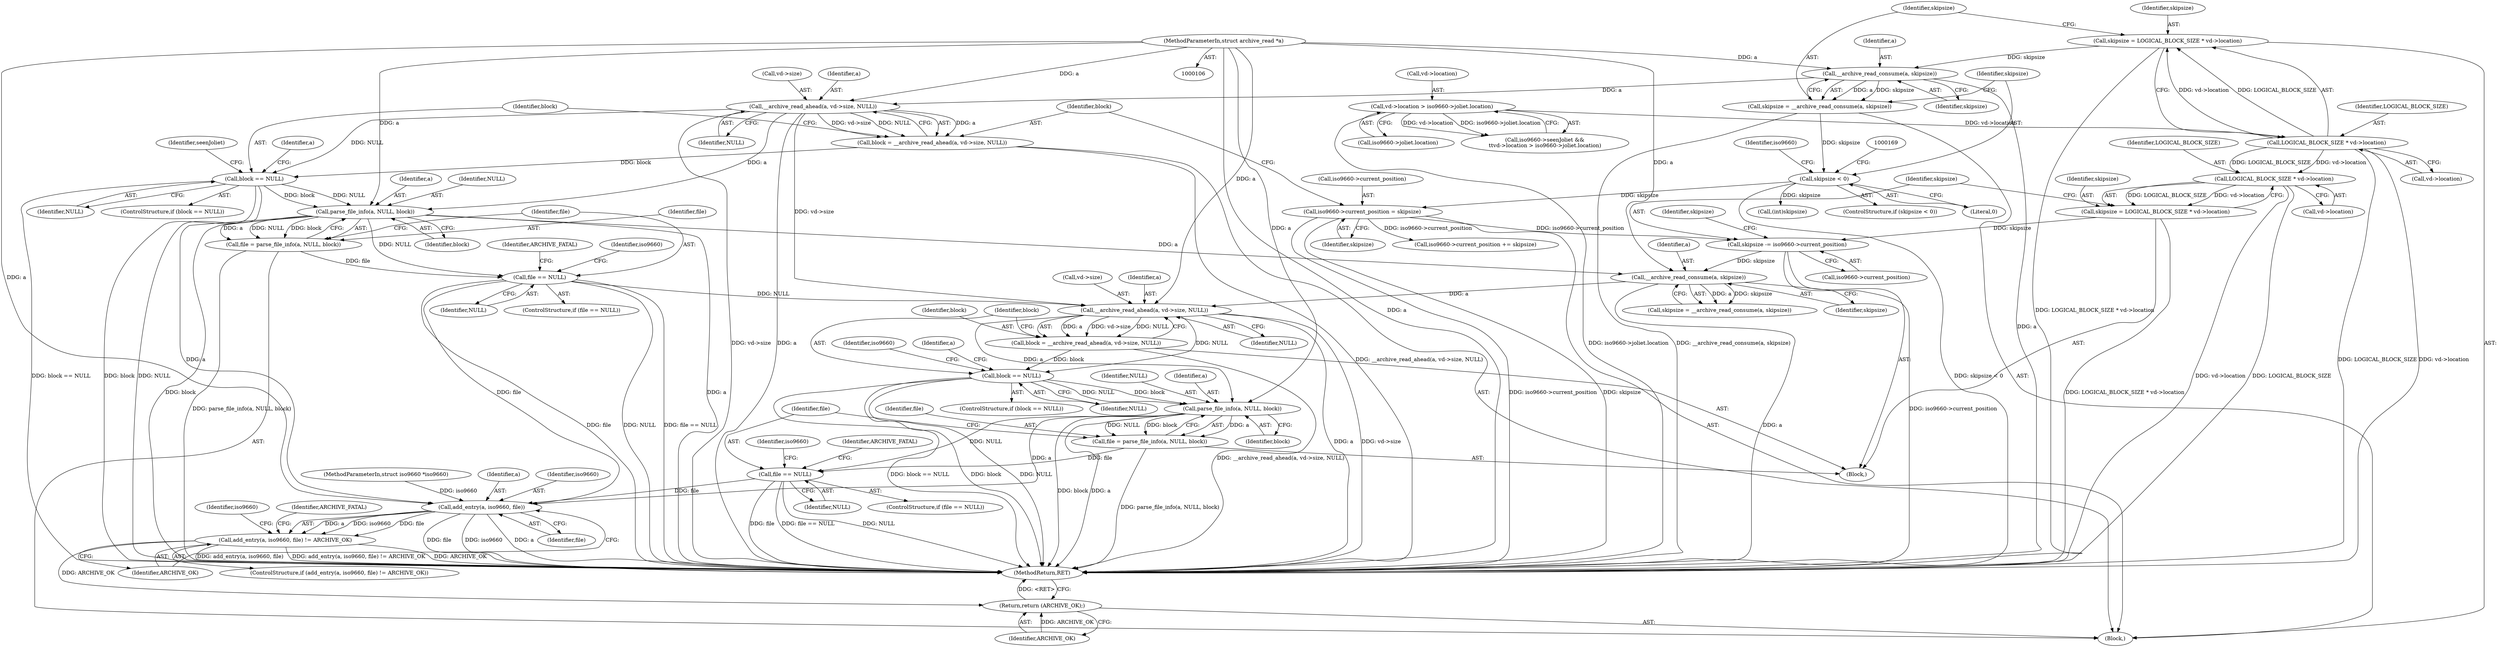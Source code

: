 digraph "1_libarchive_3ad08e01b4d253c66ae56414886089684155af22@API" {
"1000300" [label="(Call,__archive_read_ahead(a, vd->size, NULL))"];
"1000282" [label="(Call,__archive_read_consume(a, skipsize))"];
"1000210" [label="(Call,parse_file_info(a, NULL, block))"];
"1000178" [label="(Call,__archive_read_ahead(a, vd->size, NULL))"];
"1000160" [label="(Call,__archive_read_consume(a, skipsize))"];
"1000107" [label="(MethodParameterIn,struct archive_read *a)"];
"1000151" [label="(Call,skipsize = LOGICAL_BLOCK_SIZE * vd->location)"];
"1000153" [label="(Call,LOGICAL_BLOCK_SIZE * vd->location)"];
"1000136" [label="(Call,vd->location > iso9660->joliet.location)"];
"1000185" [label="(Call,block == NULL)"];
"1000176" [label="(Call,block = __archive_read_ahead(a, vd->size, NULL))"];
"1000275" [label="(Call,skipsize -= iso9660->current_position)"];
"1000171" [label="(Call,iso9660->current_position = skipsize)"];
"1000164" [label="(Call,skipsize < 0)"];
"1000158" [label="(Call,skipsize = __archive_read_consume(a, skipsize))"];
"1000268" [label="(Call,skipsize = LOGICAL_BLOCK_SIZE * vd->location)"];
"1000270" [label="(Call,LOGICAL_BLOCK_SIZE * vd->location)"];
"1000215" [label="(Call,file == NULL)"];
"1000208" [label="(Call,file = parse_file_info(a, NULL, block))"];
"1000298" [label="(Call,block = __archive_read_ahead(a, vd->size, NULL))"];
"1000307" [label="(Call,block == NULL)"];
"1000327" [label="(Call,parse_file_info(a, NULL, block))"];
"1000325" [label="(Call,file = parse_file_info(a, NULL, block))"];
"1000332" [label="(Call,file == NULL)"];
"1000344" [label="(Call,add_entry(a, iso9660, file))"];
"1000343" [label="(Call,add_entry(a, iso9660, file) != ARCHIVE_OK)"];
"1000370" [label="(Return,return (ARCHIVE_OK);)"];
"1000140" [label="(Call,iso9660->joliet.location)"];
"1000172" [label="(Call,iso9660->current_position)"];
"1000136" [label="(Call,vd->location > iso9660->joliet.location)"];
"1000192" [label="(Identifier,a)"];
"1000213" [label="(Identifier,block)"];
"1000298" [label="(Call,block = __archive_read_ahead(a, vd->size, NULL))"];
"1000171" [label="(Call,iso9660->current_position = skipsize)"];
"1000212" [label="(Identifier,NULL)"];
"1000151" [label="(Call,skipsize = LOGICAL_BLOCK_SIZE * vd->location)"];
"1000348" [label="(Identifier,ARCHIVE_OK)"];
"1000269" [label="(Identifier,skipsize)"];
"1000326" [label="(Identifier,file)"];
"1000307" [label="(Call,block == NULL)"];
"1000164" [label="(Call,skipsize < 0)"];
"1000163" [label="(ControlStructure,if (skipsize < 0))"];
"1000186" [label="(Identifier,block)"];
"1000350" [label="(Identifier,ARCHIVE_FATAL)"];
"1000300" [label="(Call,__archive_read_ahead(a, vd->size, NULL))"];
"1000162" [label="(Identifier,skipsize)"];
"1000209" [label="(Identifier,file)"];
"1000370" [label="(Return,return (ARCHIVE_OK);)"];
"1000208" [label="(Call,file = parse_file_info(a, NULL, block))"];
"1000261" [label="(Block,)"];
"1000282" [label="(Call,__archive_read_consume(a, skipsize))"];
"1000344" [label="(Call,add_entry(a, iso9660, file))"];
"1000330" [label="(Identifier,block)"];
"1000276" [label="(Identifier,skipsize)"];
"1000271" [label="(Identifier,LOGICAL_BLOCK_SIZE)"];
"1000371" [label="(Identifier,ARCHIVE_OK)"];
"1000215" [label="(Call,file == NULL)"];
"1000325" [label="(Call,file = parse_file_info(a, NULL, block))"];
"1000322" [label="(Identifier,iso9660)"];
"1000153" [label="(Call,LOGICAL_BLOCK_SIZE * vd->location)"];
"1000331" [label="(ControlStructure,if (file == NULL))"];
"1000160" [label="(Call,__archive_read_consume(a, skipsize))"];
"1000222" [label="(Identifier,iso9660)"];
"1000185" [label="(Call,block == NULL)"];
"1000280" [label="(Call,skipsize = __archive_read_consume(a, skipsize))"];
"1000158" [label="(Call,skipsize = __archive_read_consume(a, skipsize))"];
"1000293" [label="(Call,iso9660->current_position += skipsize)"];
"1000166" [label="(Literal,0)"];
"1000219" [label="(Identifier,ARCHIVE_FATAL)"];
"1000108" [label="(MethodParameterIn,struct iso9660 *iso9660)"];
"1000137" [label="(Call,vd->location)"];
"1000161" [label="(Identifier,a)"];
"1000333" [label="(Identifier,file)"];
"1000177" [label="(Identifier,block)"];
"1000270" [label="(Call,LOGICAL_BLOCK_SIZE * vd->location)"];
"1000306" [label="(ControlStructure,if (block == NULL))"];
"1000353" [label="(Identifier,iso9660)"];
"1000109" [label="(Block,)"];
"1000159" [label="(Identifier,skipsize)"];
"1000187" [label="(Identifier,NULL)"];
"1000283" [label="(Identifier,a)"];
"1000183" [label="(Identifier,NULL)"];
"1000152" [label="(Identifier,skipsize)"];
"1000210" [label="(Call,parse_file_info(a, NULL, block))"];
"1000328" [label="(Identifier,a)"];
"1000132" [label="(Call,iso9660->seenJoliet &&\n\t\tvd->location > iso9660->joliet.location)"];
"1000175" [label="(Identifier,skipsize)"];
"1000199" [label="(Identifier,seenJoliet)"];
"1000107" [label="(MethodParameterIn,struct archive_read *a)"];
"1000178" [label="(Call,__archive_read_ahead(a, vd->size, NULL))"];
"1000334" [label="(Identifier,NULL)"];
"1000345" [label="(Identifier,a)"];
"1000343" [label="(Call,add_entry(a, iso9660, file) != ARCHIVE_OK)"];
"1000184" [label="(ControlStructure,if (block == NULL))"];
"1000284" [label="(Identifier,skipsize)"];
"1000339" [label="(Identifier,iso9660)"];
"1000154" [label="(Identifier,LOGICAL_BLOCK_SIZE)"];
"1000155" [label="(Call,vd->location)"];
"1000216" [label="(Identifier,file)"];
"1000342" [label="(ControlStructure,if (add_entry(a, iso9660, file) != ARCHIVE_OK))"];
"1000179" [label="(Identifier,a)"];
"1000302" [label="(Call,vd->size)"];
"1000305" [label="(Identifier,NULL)"];
"1000217" [label="(Identifier,NULL)"];
"1000168" [label="(Call,(int)skipsize)"];
"1000268" [label="(Call,skipsize = LOGICAL_BLOCK_SIZE * vd->location)"];
"1000275" [label="(Call,skipsize -= iso9660->current_position)"];
"1000176" [label="(Call,block = __archive_read_ahead(a, vd->size, NULL))"];
"1000346" [label="(Identifier,iso9660)"];
"1000347" [label="(Identifier,file)"];
"1000372" [label="(MethodReturn,RET)"];
"1000272" [label="(Call,vd->location)"];
"1000299" [label="(Identifier,block)"];
"1000329" [label="(Identifier,NULL)"];
"1000173" [label="(Identifier,iso9660)"];
"1000165" [label="(Identifier,skipsize)"];
"1000277" [label="(Call,iso9660->current_position)"];
"1000336" [label="(Identifier,ARCHIVE_FATAL)"];
"1000281" [label="(Identifier,skipsize)"];
"1000309" [label="(Identifier,NULL)"];
"1000301" [label="(Identifier,a)"];
"1000214" [label="(ControlStructure,if (file == NULL))"];
"1000314" [label="(Identifier,a)"];
"1000180" [label="(Call,vd->size)"];
"1000211" [label="(Identifier,a)"];
"1000332" [label="(Call,file == NULL)"];
"1000308" [label="(Identifier,block)"];
"1000327" [label="(Call,parse_file_info(a, NULL, block))"];
"1000300" -> "1000298"  [label="AST: "];
"1000300" -> "1000305"  [label="CFG: "];
"1000301" -> "1000300"  [label="AST: "];
"1000302" -> "1000300"  [label="AST: "];
"1000305" -> "1000300"  [label="AST: "];
"1000298" -> "1000300"  [label="CFG: "];
"1000300" -> "1000372"  [label="DDG: a"];
"1000300" -> "1000372"  [label="DDG: vd->size"];
"1000300" -> "1000298"  [label="DDG: a"];
"1000300" -> "1000298"  [label="DDG: vd->size"];
"1000300" -> "1000298"  [label="DDG: NULL"];
"1000282" -> "1000300"  [label="DDG: a"];
"1000107" -> "1000300"  [label="DDG: a"];
"1000178" -> "1000300"  [label="DDG: vd->size"];
"1000215" -> "1000300"  [label="DDG: NULL"];
"1000300" -> "1000307"  [label="DDG: NULL"];
"1000300" -> "1000327"  [label="DDG: a"];
"1000282" -> "1000280"  [label="AST: "];
"1000282" -> "1000284"  [label="CFG: "];
"1000283" -> "1000282"  [label="AST: "];
"1000284" -> "1000282"  [label="AST: "];
"1000280" -> "1000282"  [label="CFG: "];
"1000282" -> "1000372"  [label="DDG: a"];
"1000282" -> "1000280"  [label="DDG: a"];
"1000282" -> "1000280"  [label="DDG: skipsize"];
"1000210" -> "1000282"  [label="DDG: a"];
"1000107" -> "1000282"  [label="DDG: a"];
"1000275" -> "1000282"  [label="DDG: skipsize"];
"1000210" -> "1000208"  [label="AST: "];
"1000210" -> "1000213"  [label="CFG: "];
"1000211" -> "1000210"  [label="AST: "];
"1000212" -> "1000210"  [label="AST: "];
"1000213" -> "1000210"  [label="AST: "];
"1000208" -> "1000210"  [label="CFG: "];
"1000210" -> "1000372"  [label="DDG: block"];
"1000210" -> "1000372"  [label="DDG: a"];
"1000210" -> "1000208"  [label="DDG: a"];
"1000210" -> "1000208"  [label="DDG: NULL"];
"1000210" -> "1000208"  [label="DDG: block"];
"1000178" -> "1000210"  [label="DDG: a"];
"1000107" -> "1000210"  [label="DDG: a"];
"1000185" -> "1000210"  [label="DDG: NULL"];
"1000185" -> "1000210"  [label="DDG: block"];
"1000210" -> "1000215"  [label="DDG: NULL"];
"1000210" -> "1000344"  [label="DDG: a"];
"1000178" -> "1000176"  [label="AST: "];
"1000178" -> "1000183"  [label="CFG: "];
"1000179" -> "1000178"  [label="AST: "];
"1000180" -> "1000178"  [label="AST: "];
"1000183" -> "1000178"  [label="AST: "];
"1000176" -> "1000178"  [label="CFG: "];
"1000178" -> "1000372"  [label="DDG: a"];
"1000178" -> "1000372"  [label="DDG: vd->size"];
"1000178" -> "1000176"  [label="DDG: a"];
"1000178" -> "1000176"  [label="DDG: vd->size"];
"1000178" -> "1000176"  [label="DDG: NULL"];
"1000160" -> "1000178"  [label="DDG: a"];
"1000107" -> "1000178"  [label="DDG: a"];
"1000178" -> "1000185"  [label="DDG: NULL"];
"1000160" -> "1000158"  [label="AST: "];
"1000160" -> "1000162"  [label="CFG: "];
"1000161" -> "1000160"  [label="AST: "];
"1000162" -> "1000160"  [label="AST: "];
"1000158" -> "1000160"  [label="CFG: "];
"1000160" -> "1000372"  [label="DDG: a"];
"1000160" -> "1000158"  [label="DDG: a"];
"1000160" -> "1000158"  [label="DDG: skipsize"];
"1000107" -> "1000160"  [label="DDG: a"];
"1000151" -> "1000160"  [label="DDG: skipsize"];
"1000107" -> "1000106"  [label="AST: "];
"1000107" -> "1000372"  [label="DDG: a"];
"1000107" -> "1000327"  [label="DDG: a"];
"1000107" -> "1000344"  [label="DDG: a"];
"1000151" -> "1000109"  [label="AST: "];
"1000151" -> "1000153"  [label="CFG: "];
"1000152" -> "1000151"  [label="AST: "];
"1000153" -> "1000151"  [label="AST: "];
"1000159" -> "1000151"  [label="CFG: "];
"1000151" -> "1000372"  [label="DDG: LOGICAL_BLOCK_SIZE * vd->location"];
"1000153" -> "1000151"  [label="DDG: LOGICAL_BLOCK_SIZE"];
"1000153" -> "1000151"  [label="DDG: vd->location"];
"1000153" -> "1000155"  [label="CFG: "];
"1000154" -> "1000153"  [label="AST: "];
"1000155" -> "1000153"  [label="AST: "];
"1000153" -> "1000372"  [label="DDG: vd->location"];
"1000153" -> "1000372"  [label="DDG: LOGICAL_BLOCK_SIZE"];
"1000136" -> "1000153"  [label="DDG: vd->location"];
"1000153" -> "1000270"  [label="DDG: LOGICAL_BLOCK_SIZE"];
"1000153" -> "1000270"  [label="DDG: vd->location"];
"1000136" -> "1000132"  [label="AST: "];
"1000136" -> "1000140"  [label="CFG: "];
"1000137" -> "1000136"  [label="AST: "];
"1000140" -> "1000136"  [label="AST: "];
"1000132" -> "1000136"  [label="CFG: "];
"1000136" -> "1000372"  [label="DDG: iso9660->joliet.location"];
"1000136" -> "1000132"  [label="DDG: vd->location"];
"1000136" -> "1000132"  [label="DDG: iso9660->joliet.location"];
"1000185" -> "1000184"  [label="AST: "];
"1000185" -> "1000187"  [label="CFG: "];
"1000186" -> "1000185"  [label="AST: "];
"1000187" -> "1000185"  [label="AST: "];
"1000192" -> "1000185"  [label="CFG: "];
"1000199" -> "1000185"  [label="CFG: "];
"1000185" -> "1000372"  [label="DDG: block == NULL"];
"1000185" -> "1000372"  [label="DDG: block"];
"1000185" -> "1000372"  [label="DDG: NULL"];
"1000176" -> "1000185"  [label="DDG: block"];
"1000176" -> "1000109"  [label="AST: "];
"1000177" -> "1000176"  [label="AST: "];
"1000186" -> "1000176"  [label="CFG: "];
"1000176" -> "1000372"  [label="DDG: __archive_read_ahead(a, vd->size, NULL)"];
"1000275" -> "1000261"  [label="AST: "];
"1000275" -> "1000277"  [label="CFG: "];
"1000276" -> "1000275"  [label="AST: "];
"1000277" -> "1000275"  [label="AST: "];
"1000281" -> "1000275"  [label="CFG: "];
"1000275" -> "1000372"  [label="DDG: iso9660->current_position"];
"1000171" -> "1000275"  [label="DDG: iso9660->current_position"];
"1000268" -> "1000275"  [label="DDG: skipsize"];
"1000171" -> "1000109"  [label="AST: "];
"1000171" -> "1000175"  [label="CFG: "];
"1000172" -> "1000171"  [label="AST: "];
"1000175" -> "1000171"  [label="AST: "];
"1000177" -> "1000171"  [label="CFG: "];
"1000171" -> "1000372"  [label="DDG: iso9660->current_position"];
"1000171" -> "1000372"  [label="DDG: skipsize"];
"1000164" -> "1000171"  [label="DDG: skipsize"];
"1000171" -> "1000293"  [label="DDG: iso9660->current_position"];
"1000164" -> "1000163"  [label="AST: "];
"1000164" -> "1000166"  [label="CFG: "];
"1000165" -> "1000164"  [label="AST: "];
"1000166" -> "1000164"  [label="AST: "];
"1000169" -> "1000164"  [label="CFG: "];
"1000173" -> "1000164"  [label="CFG: "];
"1000164" -> "1000372"  [label="DDG: skipsize < 0"];
"1000158" -> "1000164"  [label="DDG: skipsize"];
"1000164" -> "1000168"  [label="DDG: skipsize"];
"1000158" -> "1000109"  [label="AST: "];
"1000159" -> "1000158"  [label="AST: "];
"1000165" -> "1000158"  [label="CFG: "];
"1000158" -> "1000372"  [label="DDG: __archive_read_consume(a, skipsize)"];
"1000268" -> "1000261"  [label="AST: "];
"1000268" -> "1000270"  [label="CFG: "];
"1000269" -> "1000268"  [label="AST: "];
"1000270" -> "1000268"  [label="AST: "];
"1000276" -> "1000268"  [label="CFG: "];
"1000268" -> "1000372"  [label="DDG: LOGICAL_BLOCK_SIZE * vd->location"];
"1000270" -> "1000268"  [label="DDG: LOGICAL_BLOCK_SIZE"];
"1000270" -> "1000268"  [label="DDG: vd->location"];
"1000270" -> "1000272"  [label="CFG: "];
"1000271" -> "1000270"  [label="AST: "];
"1000272" -> "1000270"  [label="AST: "];
"1000270" -> "1000372"  [label="DDG: vd->location"];
"1000270" -> "1000372"  [label="DDG: LOGICAL_BLOCK_SIZE"];
"1000215" -> "1000214"  [label="AST: "];
"1000215" -> "1000217"  [label="CFG: "];
"1000216" -> "1000215"  [label="AST: "];
"1000217" -> "1000215"  [label="AST: "];
"1000219" -> "1000215"  [label="CFG: "];
"1000222" -> "1000215"  [label="CFG: "];
"1000215" -> "1000372"  [label="DDG: file"];
"1000215" -> "1000372"  [label="DDG: NULL"];
"1000215" -> "1000372"  [label="DDG: file == NULL"];
"1000208" -> "1000215"  [label="DDG: file"];
"1000215" -> "1000344"  [label="DDG: file"];
"1000208" -> "1000109"  [label="AST: "];
"1000209" -> "1000208"  [label="AST: "];
"1000216" -> "1000208"  [label="CFG: "];
"1000208" -> "1000372"  [label="DDG: parse_file_info(a, NULL, block)"];
"1000298" -> "1000261"  [label="AST: "];
"1000299" -> "1000298"  [label="AST: "];
"1000308" -> "1000298"  [label="CFG: "];
"1000298" -> "1000372"  [label="DDG: __archive_read_ahead(a, vd->size, NULL)"];
"1000298" -> "1000307"  [label="DDG: block"];
"1000307" -> "1000306"  [label="AST: "];
"1000307" -> "1000309"  [label="CFG: "];
"1000308" -> "1000307"  [label="AST: "];
"1000309" -> "1000307"  [label="AST: "];
"1000314" -> "1000307"  [label="CFG: "];
"1000322" -> "1000307"  [label="CFG: "];
"1000307" -> "1000372"  [label="DDG: NULL"];
"1000307" -> "1000372"  [label="DDG: block == NULL"];
"1000307" -> "1000372"  [label="DDG: block"];
"1000307" -> "1000327"  [label="DDG: NULL"];
"1000307" -> "1000327"  [label="DDG: block"];
"1000327" -> "1000325"  [label="AST: "];
"1000327" -> "1000330"  [label="CFG: "];
"1000328" -> "1000327"  [label="AST: "];
"1000329" -> "1000327"  [label="AST: "];
"1000330" -> "1000327"  [label="AST: "];
"1000325" -> "1000327"  [label="CFG: "];
"1000327" -> "1000372"  [label="DDG: a"];
"1000327" -> "1000372"  [label="DDG: block"];
"1000327" -> "1000325"  [label="DDG: a"];
"1000327" -> "1000325"  [label="DDG: NULL"];
"1000327" -> "1000325"  [label="DDG: block"];
"1000327" -> "1000332"  [label="DDG: NULL"];
"1000327" -> "1000344"  [label="DDG: a"];
"1000325" -> "1000261"  [label="AST: "];
"1000326" -> "1000325"  [label="AST: "];
"1000333" -> "1000325"  [label="CFG: "];
"1000325" -> "1000372"  [label="DDG: parse_file_info(a, NULL, block)"];
"1000325" -> "1000332"  [label="DDG: file"];
"1000332" -> "1000331"  [label="AST: "];
"1000332" -> "1000334"  [label="CFG: "];
"1000333" -> "1000332"  [label="AST: "];
"1000334" -> "1000332"  [label="AST: "];
"1000336" -> "1000332"  [label="CFG: "];
"1000339" -> "1000332"  [label="CFG: "];
"1000332" -> "1000372"  [label="DDG: NULL"];
"1000332" -> "1000372"  [label="DDG: file"];
"1000332" -> "1000372"  [label="DDG: file == NULL"];
"1000332" -> "1000344"  [label="DDG: file"];
"1000344" -> "1000343"  [label="AST: "];
"1000344" -> "1000347"  [label="CFG: "];
"1000345" -> "1000344"  [label="AST: "];
"1000346" -> "1000344"  [label="AST: "];
"1000347" -> "1000344"  [label="AST: "];
"1000348" -> "1000344"  [label="CFG: "];
"1000344" -> "1000372"  [label="DDG: file"];
"1000344" -> "1000372"  [label="DDG: iso9660"];
"1000344" -> "1000372"  [label="DDG: a"];
"1000344" -> "1000343"  [label="DDG: a"];
"1000344" -> "1000343"  [label="DDG: iso9660"];
"1000344" -> "1000343"  [label="DDG: file"];
"1000108" -> "1000344"  [label="DDG: iso9660"];
"1000343" -> "1000342"  [label="AST: "];
"1000343" -> "1000348"  [label="CFG: "];
"1000348" -> "1000343"  [label="AST: "];
"1000350" -> "1000343"  [label="CFG: "];
"1000353" -> "1000343"  [label="CFG: "];
"1000343" -> "1000372"  [label="DDG: add_entry(a, iso9660, file)"];
"1000343" -> "1000372"  [label="DDG: add_entry(a, iso9660, file) != ARCHIVE_OK"];
"1000343" -> "1000372"  [label="DDG: ARCHIVE_OK"];
"1000343" -> "1000370"  [label="DDG: ARCHIVE_OK"];
"1000370" -> "1000109"  [label="AST: "];
"1000370" -> "1000371"  [label="CFG: "];
"1000371" -> "1000370"  [label="AST: "];
"1000372" -> "1000370"  [label="CFG: "];
"1000370" -> "1000372"  [label="DDG: <RET>"];
"1000371" -> "1000370"  [label="DDG: ARCHIVE_OK"];
}
